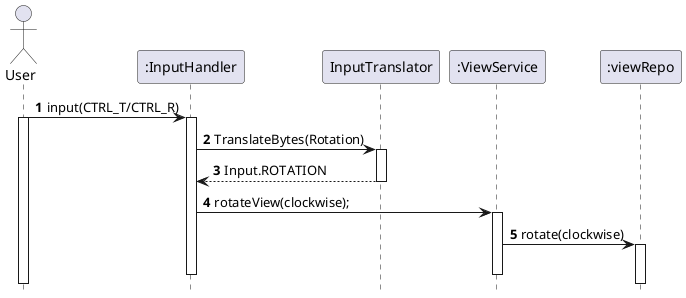 @startuml
'https://plantuml.com/sequence-diagram
hide footbox
actor User as u
participant ":InputHandler" as ih
participant "InputTranslator" as it
participant ":ViewService" as vs
participant ":viewRepo" as vr
autonumber
u -> ih: input(CTRL_T/CTRL_R)
activate u
activate ih
ih -> it: TranslateBytes(Rotation)
activate it
it --> ih: Input.ROTATION
deactivate it
ih -> vs: rotateView(clockwise);
activate vs
vs -> vr: rotate(clockwise)
activate vr
deactivate vs
deactivate ih
@enduml